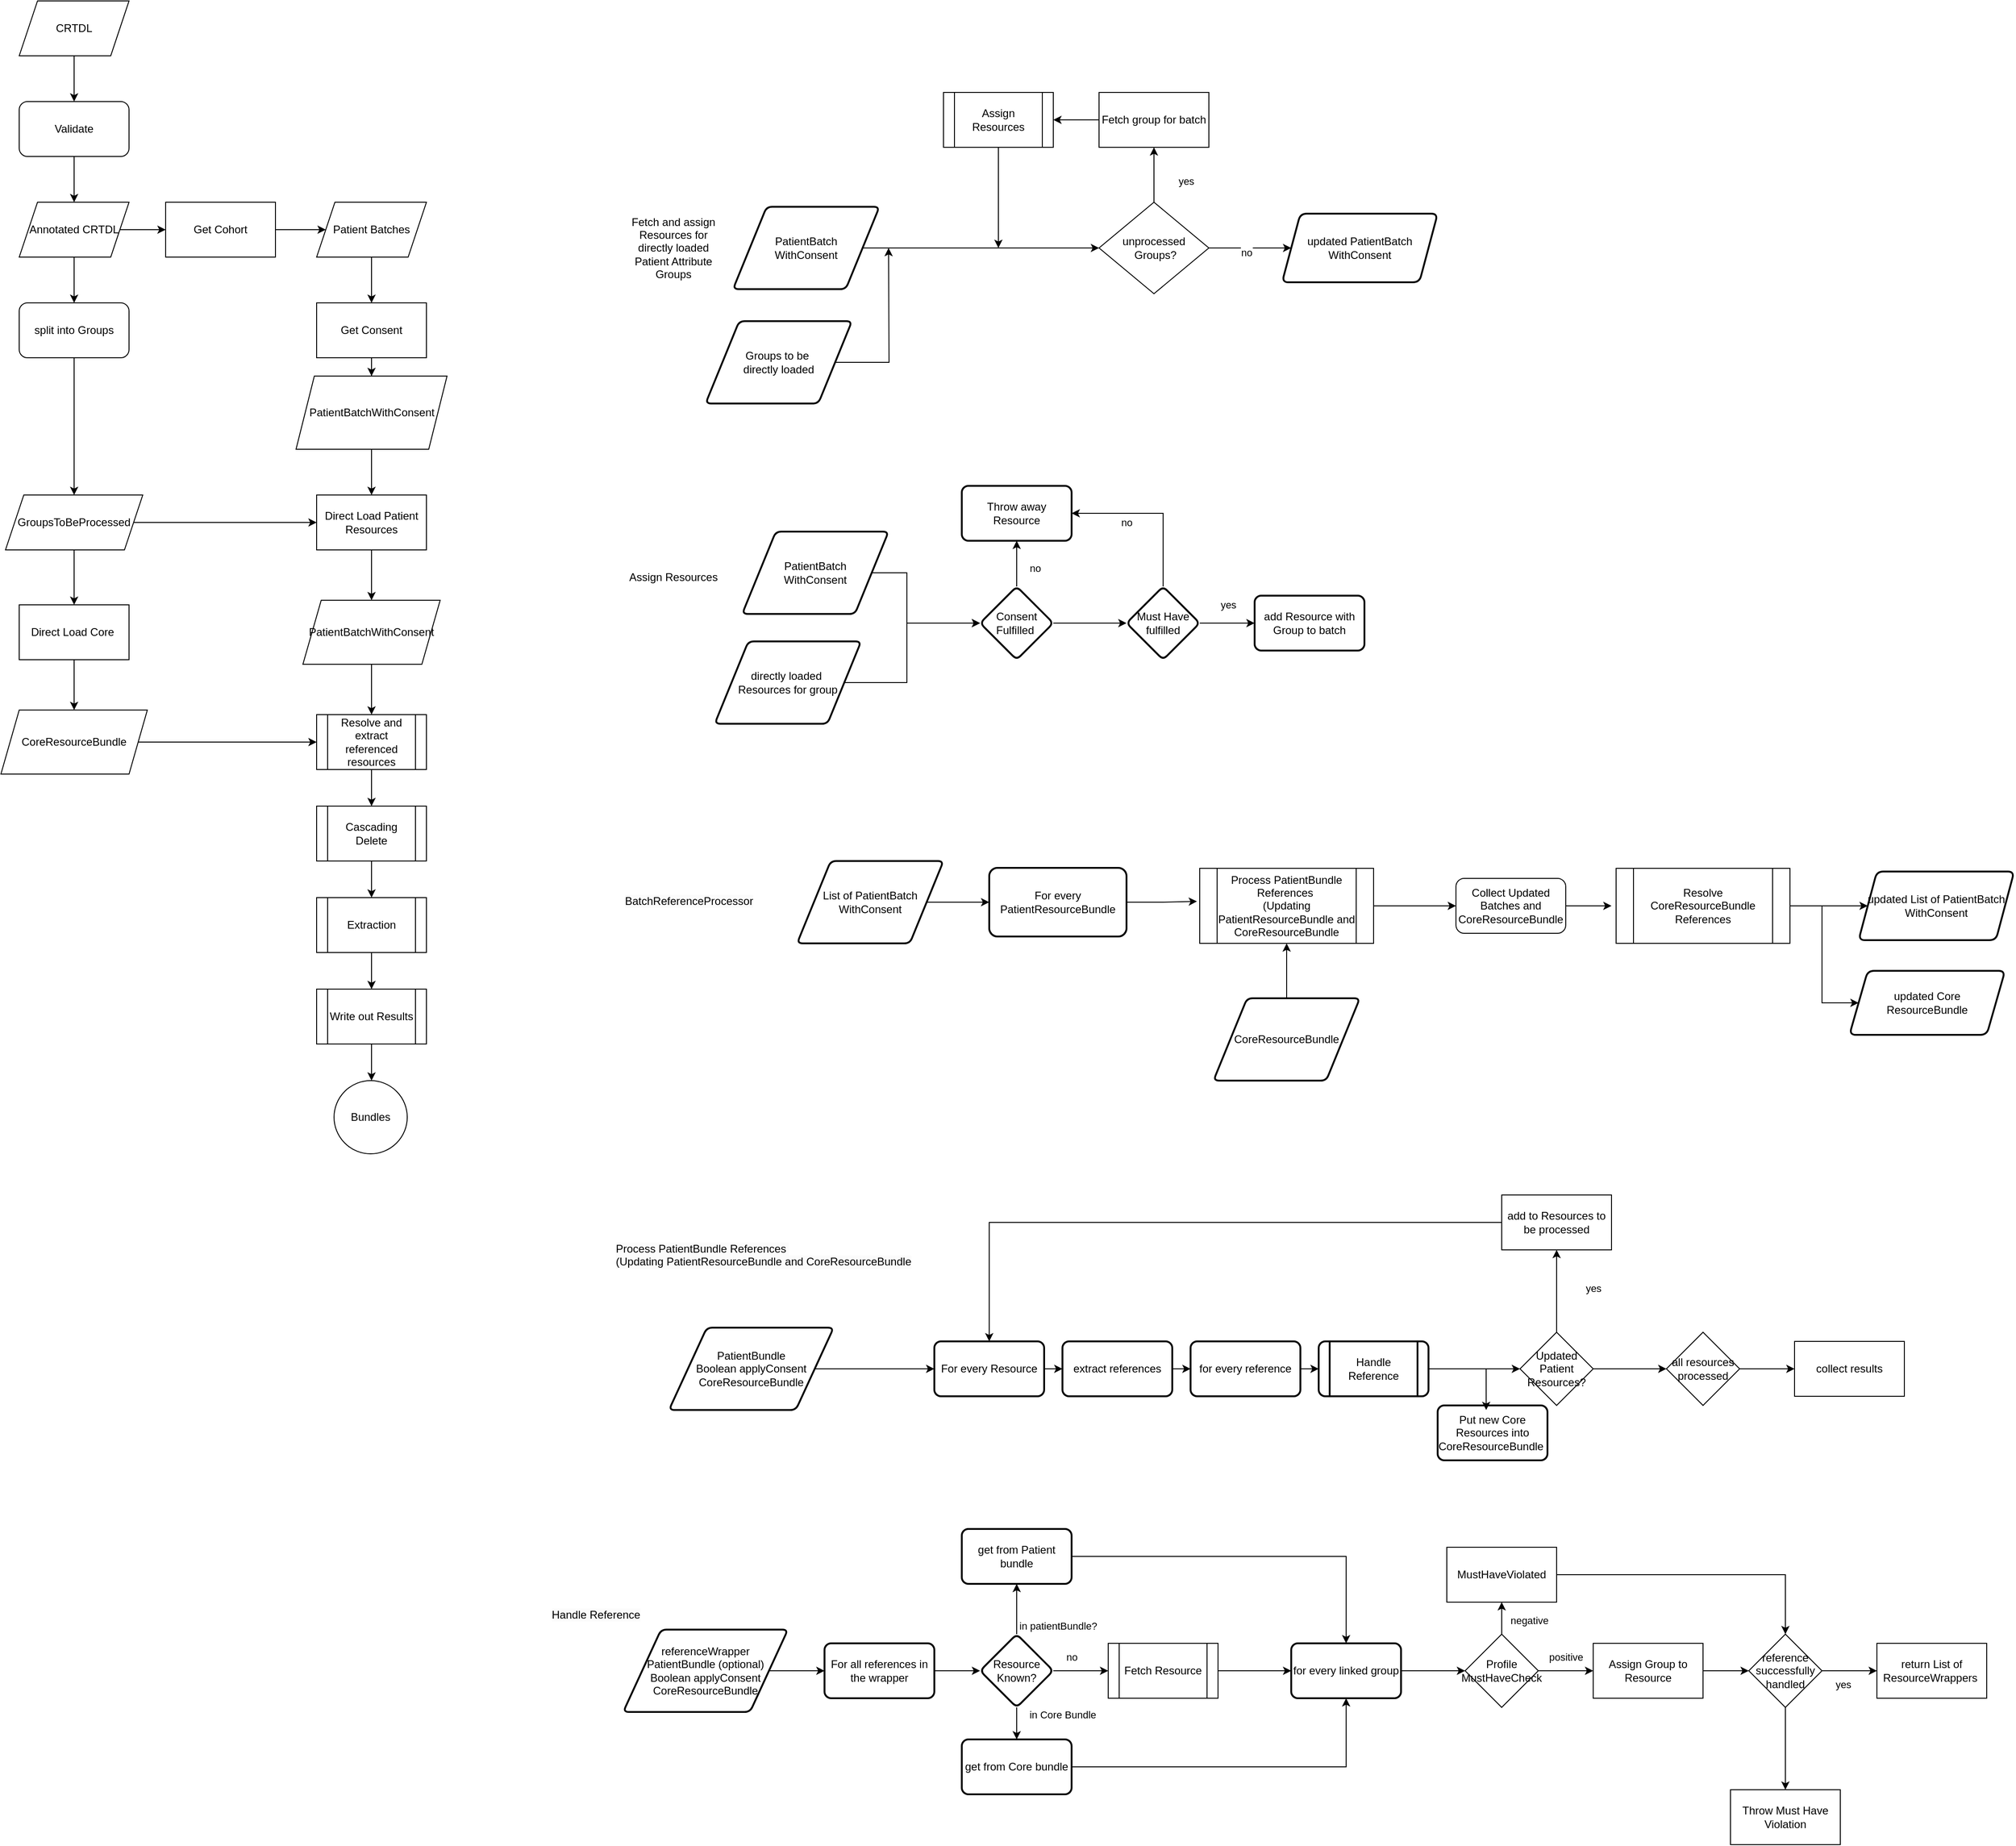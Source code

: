 <mxfile version="26.0.9">
  <diagram name="Page-1" id="rQ9JmWwxd0XCxTemWs2_">
    <mxGraphModel dx="2074" dy="1230" grid="1" gridSize="10" guides="1" tooltips="1" connect="1" arrows="1" fold="1" page="1" pageScale="1" pageWidth="850" pageHeight="1100" math="0" shadow="0">
      <root>
        <mxCell id="0" />
        <mxCell id="1" parent="0" />
        <mxCell id="4xT_OSYhyHWeqmXZpx4W-3" value="" style="edgeStyle=orthogonalEdgeStyle;rounded=0;orthogonalLoop=1;jettySize=auto;html=1;" parent="1" source="4xT_OSYhyHWeqmXZpx4W-1" target="4xT_OSYhyHWeqmXZpx4W-2" edge="1">
          <mxGeometry relative="1" as="geometry" />
        </mxCell>
        <mxCell id="4xT_OSYhyHWeqmXZpx4W-1" value="CRTDL" style="shape=parallelogram;perimeter=parallelogramPerimeter;whiteSpace=wrap;html=1;fixedSize=1;" parent="1" vertex="1">
          <mxGeometry x="190" y="130" width="120" height="60" as="geometry" />
        </mxCell>
        <mxCell id="4xT_OSYhyHWeqmXZpx4W-5" value="" style="edgeStyle=orthogonalEdgeStyle;rounded=0;orthogonalLoop=1;jettySize=auto;html=1;" parent="1" source="4xT_OSYhyHWeqmXZpx4W-2" target="4xT_OSYhyHWeqmXZpx4W-4" edge="1">
          <mxGeometry relative="1" as="geometry" />
        </mxCell>
        <mxCell id="4xT_OSYhyHWeqmXZpx4W-2" value="Validate" style="rounded=1;whiteSpace=wrap;html=1;" parent="1" vertex="1">
          <mxGeometry x="190" y="240" width="120" height="60" as="geometry" />
        </mxCell>
        <mxCell id="4xT_OSYhyHWeqmXZpx4W-7" value="" style="edgeStyle=orthogonalEdgeStyle;rounded=0;orthogonalLoop=1;jettySize=auto;html=1;" parent="1" source="4xT_OSYhyHWeqmXZpx4W-4" target="4xT_OSYhyHWeqmXZpx4W-6" edge="1">
          <mxGeometry relative="1" as="geometry" />
        </mxCell>
        <mxCell id="4xT_OSYhyHWeqmXZpx4W-18" value="" style="edgeStyle=orthogonalEdgeStyle;rounded=0;orthogonalLoop=1;jettySize=auto;html=1;" parent="1" source="4xT_OSYhyHWeqmXZpx4W-4" target="4xT_OSYhyHWeqmXZpx4W-17" edge="1">
          <mxGeometry relative="1" as="geometry" />
        </mxCell>
        <mxCell id="4xT_OSYhyHWeqmXZpx4W-4" value="Annotated CRTDL" style="shape=parallelogram;perimeter=parallelogramPerimeter;whiteSpace=wrap;html=1;fixedSize=1;" parent="1" vertex="1">
          <mxGeometry x="190" y="350" width="120" height="60" as="geometry" />
        </mxCell>
        <mxCell id="4xT_OSYhyHWeqmXZpx4W-9" value="" style="edgeStyle=orthogonalEdgeStyle;rounded=0;orthogonalLoop=1;jettySize=auto;html=1;" parent="1" source="4xT_OSYhyHWeqmXZpx4W-6" target="4xT_OSYhyHWeqmXZpx4W-8" edge="1">
          <mxGeometry relative="1" as="geometry" />
        </mxCell>
        <mxCell id="4xT_OSYhyHWeqmXZpx4W-6" value="split into Groups" style="rounded=1;whiteSpace=wrap;html=1;" parent="1" vertex="1">
          <mxGeometry x="190" y="460" width="120" height="60" as="geometry" />
        </mxCell>
        <mxCell id="4xT_OSYhyHWeqmXZpx4W-21" value="" style="edgeStyle=orthogonalEdgeStyle;rounded=0;orthogonalLoop=1;jettySize=auto;html=1;" parent="1" source="4xT_OSYhyHWeqmXZpx4W-8" target="4xT_OSYhyHWeqmXZpx4W-12" edge="1">
          <mxGeometry relative="1" as="geometry" />
        </mxCell>
        <mxCell id="4xT_OSYhyHWeqmXZpx4W-31" value="" style="edgeStyle=orthogonalEdgeStyle;rounded=0;orthogonalLoop=1;jettySize=auto;html=1;" parent="1" source="4xT_OSYhyHWeqmXZpx4W-8" target="4xT_OSYhyHWeqmXZpx4W-30" edge="1">
          <mxGeometry relative="1" as="geometry" />
        </mxCell>
        <mxCell id="4xT_OSYhyHWeqmXZpx4W-8" value="GroupsToBeProcessed" style="shape=parallelogram;perimeter=parallelogramPerimeter;whiteSpace=wrap;html=1;fixedSize=1;" parent="1" vertex="1">
          <mxGeometry x="175" y="670" width="150" height="60" as="geometry" />
        </mxCell>
        <mxCell id="4xT_OSYhyHWeqmXZpx4W-16" value="" style="edgeStyle=orthogonalEdgeStyle;rounded=0;orthogonalLoop=1;jettySize=auto;html=1;" parent="1" source="4xT_OSYhyHWeqmXZpx4W-12" target="4xT_OSYhyHWeqmXZpx4W-15" edge="1">
          <mxGeometry relative="1" as="geometry" />
        </mxCell>
        <mxCell id="4xT_OSYhyHWeqmXZpx4W-12" value="Direct Load Core&amp;nbsp;" style="rounded=0;whiteSpace=wrap;html=1;" parent="1" vertex="1">
          <mxGeometry x="190" y="790" width="120" height="60" as="geometry" />
        </mxCell>
        <mxCell id="lnOtOtBOv3MNs2cxyj5u-1" style="edgeStyle=orthogonalEdgeStyle;rounded=0;orthogonalLoop=1;jettySize=auto;html=1;entryX=0;entryY=0.5;entryDx=0;entryDy=0;" parent="1" source="4xT_OSYhyHWeqmXZpx4W-15" target="S8sVybLB9j99WlBHO61R-1" edge="1">
          <mxGeometry relative="1" as="geometry" />
        </mxCell>
        <mxCell id="4xT_OSYhyHWeqmXZpx4W-15" value="CoreResourceBundle" style="shape=parallelogram;perimeter=parallelogramPerimeter;whiteSpace=wrap;html=1;fixedSize=1;" parent="1" vertex="1">
          <mxGeometry x="170" y="905" width="160" height="70" as="geometry" />
        </mxCell>
        <mxCell id="4xT_OSYhyHWeqmXZpx4W-20" value="" style="edgeStyle=orthogonalEdgeStyle;rounded=0;orthogonalLoop=1;jettySize=auto;html=1;" parent="1" source="4xT_OSYhyHWeqmXZpx4W-17" target="4xT_OSYhyHWeqmXZpx4W-19" edge="1">
          <mxGeometry relative="1" as="geometry" />
        </mxCell>
        <mxCell id="4xT_OSYhyHWeqmXZpx4W-17" value="Get Cohort" style="whiteSpace=wrap;html=1;" parent="1" vertex="1">
          <mxGeometry x="350" y="350" width="120" height="60" as="geometry" />
        </mxCell>
        <mxCell id="4xT_OSYhyHWeqmXZpx4W-25" value="" style="edgeStyle=orthogonalEdgeStyle;rounded=0;orthogonalLoop=1;jettySize=auto;html=1;" parent="1" source="4xT_OSYhyHWeqmXZpx4W-19" target="4xT_OSYhyHWeqmXZpx4W-22" edge="1">
          <mxGeometry relative="1" as="geometry" />
        </mxCell>
        <mxCell id="4xT_OSYhyHWeqmXZpx4W-19" value="Patient Batches" style="shape=parallelogram;perimeter=parallelogramPerimeter;whiteSpace=wrap;html=1;fixedSize=1;" parent="1" vertex="1">
          <mxGeometry x="515" y="350" width="120" height="60" as="geometry" />
        </mxCell>
        <mxCell id="4xT_OSYhyHWeqmXZpx4W-29" value="" style="edgeStyle=orthogonalEdgeStyle;rounded=0;orthogonalLoop=1;jettySize=auto;html=1;" parent="1" source="4xT_OSYhyHWeqmXZpx4W-22" target="4xT_OSYhyHWeqmXZpx4W-28" edge="1">
          <mxGeometry relative="1" as="geometry" />
        </mxCell>
        <mxCell id="4xT_OSYhyHWeqmXZpx4W-22" value="Get Consent" style="whiteSpace=wrap;html=1;" parent="1" vertex="1">
          <mxGeometry x="515" y="460" width="120" height="60" as="geometry" />
        </mxCell>
        <mxCell id="4xT_OSYhyHWeqmXZpx4W-32" value="" style="edgeStyle=orthogonalEdgeStyle;rounded=0;orthogonalLoop=1;jettySize=auto;html=1;" parent="1" source="4xT_OSYhyHWeqmXZpx4W-28" target="4xT_OSYhyHWeqmXZpx4W-30" edge="1">
          <mxGeometry relative="1" as="geometry" />
        </mxCell>
        <mxCell id="4xT_OSYhyHWeqmXZpx4W-28" value="PatientBatchWithConsent" style="shape=parallelogram;perimeter=parallelogramPerimeter;whiteSpace=wrap;html=1;fixedSize=1;" parent="1" vertex="1">
          <mxGeometry x="492.5" y="540" width="165" height="80" as="geometry" />
        </mxCell>
        <mxCell id="4xT_OSYhyHWeqmXZpx4W-36" value="" style="edgeStyle=orthogonalEdgeStyle;rounded=0;orthogonalLoop=1;jettySize=auto;html=1;" parent="1" source="4xT_OSYhyHWeqmXZpx4W-30" target="4xT_OSYhyHWeqmXZpx4W-35" edge="1">
          <mxGeometry relative="1" as="geometry" />
        </mxCell>
        <mxCell id="4xT_OSYhyHWeqmXZpx4W-30" value="Direct Load Patient Resources" style="whiteSpace=wrap;html=1;" parent="1" vertex="1">
          <mxGeometry x="515" y="670" width="120" height="60" as="geometry" />
        </mxCell>
        <mxCell id="S8sVybLB9j99WlBHO61R-3" value="" style="edgeStyle=orthogonalEdgeStyle;rounded=0;orthogonalLoop=1;jettySize=auto;html=1;" parent="1" source="4xT_OSYhyHWeqmXZpx4W-35" target="S8sVybLB9j99WlBHO61R-1" edge="1">
          <mxGeometry relative="1" as="geometry" />
        </mxCell>
        <mxCell id="4xT_OSYhyHWeqmXZpx4W-35" value="PatientBatchWithConsent" style="shape=parallelogram;perimeter=parallelogramPerimeter;whiteSpace=wrap;html=1;fixedSize=1;" parent="1" vertex="1">
          <mxGeometry x="500" y="785" width="150" height="70" as="geometry" />
        </mxCell>
        <mxCell id="4xT_OSYhyHWeqmXZpx4W-49" value="" style="edgeStyle=orthogonalEdgeStyle;rounded=0;orthogonalLoop=1;jettySize=auto;html=1;" parent="1" source="4xT_OSYhyHWeqmXZpx4W-50" target="4xT_OSYhyHWeqmXZpx4W-52" edge="1">
          <mxGeometry relative="1" as="geometry" />
        </mxCell>
        <mxCell id="4xT_OSYhyHWeqmXZpx4W-50" value="Cascading Delete" style="shape=process;whiteSpace=wrap;html=1;backgroundOutline=1;" parent="1" vertex="1">
          <mxGeometry x="515" y="1010" width="120" height="60" as="geometry" />
        </mxCell>
        <mxCell id="4xT_OSYhyHWeqmXZpx4W-51" value="" style="edgeStyle=orthogonalEdgeStyle;rounded=0;orthogonalLoop=1;jettySize=auto;html=1;" parent="1" source="4xT_OSYhyHWeqmXZpx4W-52" target="4xT_OSYhyHWeqmXZpx4W-55" edge="1">
          <mxGeometry relative="1" as="geometry" />
        </mxCell>
        <mxCell id="4xT_OSYhyHWeqmXZpx4W-52" value="Extraction" style="shape=process;whiteSpace=wrap;html=1;backgroundOutline=1;" parent="1" vertex="1">
          <mxGeometry x="515" y="1110" width="120" height="60" as="geometry" />
        </mxCell>
        <mxCell id="4xT_OSYhyHWeqmXZpx4W-53" value="Bundles" style="ellipse;whiteSpace=wrap;html=1;" parent="1" vertex="1">
          <mxGeometry x="534.03" y="1310" width="80" height="80" as="geometry" />
        </mxCell>
        <mxCell id="4xT_OSYhyHWeqmXZpx4W-54" value="" style="edgeStyle=orthogonalEdgeStyle;rounded=0;orthogonalLoop=1;jettySize=auto;html=1;" parent="1" source="4xT_OSYhyHWeqmXZpx4W-55" edge="1">
          <mxGeometry relative="1" as="geometry">
            <mxPoint x="575" y="1310" as="targetPoint" />
          </mxGeometry>
        </mxCell>
        <mxCell id="4xT_OSYhyHWeqmXZpx4W-55" value="Write out Results" style="shape=process;whiteSpace=wrap;html=1;backgroundOutline=1;" parent="1" vertex="1">
          <mxGeometry x="515" y="1210" width="120" height="60" as="geometry" />
        </mxCell>
        <mxCell id="S8sVybLB9j99WlBHO61R-4" value="" style="edgeStyle=orthogonalEdgeStyle;rounded=0;orthogonalLoop=1;jettySize=auto;html=1;" parent="1" source="S8sVybLB9j99WlBHO61R-1" target="4xT_OSYhyHWeqmXZpx4W-50" edge="1">
          <mxGeometry relative="1" as="geometry" />
        </mxCell>
        <mxCell id="S8sVybLB9j99WlBHO61R-1" value="Resolve and extract referenced&lt;div&gt;resources&lt;/div&gt;" style="shape=process;whiteSpace=wrap;html=1;backgroundOutline=1;" parent="1" vertex="1">
          <mxGeometry x="515" y="910" width="120" height="60" as="geometry" />
        </mxCell>
        <mxCell id="S8sVybLB9j99WlBHO61R-18" value="" style="edgeStyle=orthogonalEdgeStyle;rounded=0;orthogonalLoop=1;jettySize=auto;html=1;entryX=0;entryY=0.5;entryDx=0;entryDy=0;" parent="1" source="S8sVybLB9j99WlBHO61R-19" target="S8sVybLB9j99WlBHO61R-34" edge="1">
          <mxGeometry relative="1" as="geometry">
            <mxPoint x="1175" y="400" as="targetPoint" />
          </mxGeometry>
        </mxCell>
        <mxCell id="S8sVybLB9j99WlBHO61R-19" value="PatientBatch&lt;div&gt;WithConsent&lt;br&gt;&lt;/div&gt;" style="shape=parallelogram;html=1;strokeWidth=2;perimeter=parallelogramPerimeter;whiteSpace=wrap;rounded=1;arcSize=12;size=0.23;" parent="1" vertex="1">
          <mxGeometry x="970" y="355" width="160" height="90" as="geometry" />
        </mxCell>
        <mxCell id="S8sVybLB9j99WlBHO61R-22" value="updated PatientBatch&lt;div&gt;WithConsent&lt;/div&gt;" style="shape=parallelogram;perimeter=parallelogramPerimeter;whiteSpace=wrap;html=1;fixedSize=1;rounded=1;arcSize=14;strokeWidth=2;" parent="1" vertex="1">
          <mxGeometry x="1570" y="362.5" width="170" height="75" as="geometry" />
        </mxCell>
        <mxCell id="S8sVybLB9j99WlBHO61R-24" value="Fetch and assign Resources for directly loaded Patient Attribute Groups" style="text;html=1;align=center;verticalAlign=middle;whiteSpace=wrap;rounded=0;" parent="1" vertex="1">
          <mxGeometry x="850" y="350" width="110" height="100" as="geometry" />
        </mxCell>
        <mxCell id="S8sVybLB9j99WlBHO61R-52" style="edgeStyle=orthogonalEdgeStyle;rounded=0;orthogonalLoop=1;jettySize=auto;html=1;" parent="1" source="S8sVybLB9j99WlBHO61R-32" edge="1">
          <mxGeometry relative="1" as="geometry">
            <mxPoint x="1140" y="400" as="targetPoint" />
          </mxGeometry>
        </mxCell>
        <mxCell id="S8sVybLB9j99WlBHO61R-32" value="Groups to be&amp;nbsp;&lt;div&gt;directly loaded&lt;/div&gt;" style="shape=parallelogram;html=1;strokeWidth=2;perimeter=parallelogramPerimeter;whiteSpace=wrap;rounded=1;arcSize=12;size=0.23;" parent="1" vertex="1">
          <mxGeometry x="940" y="480" width="160" height="90" as="geometry" />
        </mxCell>
        <mxCell id="S8sVybLB9j99WlBHO61R-40" value="" style="edgeStyle=orthogonalEdgeStyle;rounded=0;orthogonalLoop=1;jettySize=auto;html=1;entryX=0;entryY=0.5;entryDx=0;entryDy=0;" parent="1" source="S8sVybLB9j99WlBHO61R-34" target="S8sVybLB9j99WlBHO61R-22" edge="1">
          <mxGeometry relative="1" as="geometry">
            <mxPoint x="1530" y="400" as="targetPoint" />
          </mxGeometry>
        </mxCell>
        <mxCell id="S8sVybLB9j99WlBHO61R-41" value="no" style="edgeLabel;html=1;align=center;verticalAlign=middle;resizable=0;points=[];" parent="S8sVybLB9j99WlBHO61R-40" vertex="1" connectable="0">
          <mxGeometry x="-0.1" y="-5" relative="1" as="geometry">
            <mxPoint as="offset" />
          </mxGeometry>
        </mxCell>
        <mxCell id="S8sVybLB9j99WlBHO61R-43" value="" style="edgeStyle=orthogonalEdgeStyle;rounded=0;orthogonalLoop=1;jettySize=auto;html=1;" parent="1" source="S8sVybLB9j99WlBHO61R-34" target="S8sVybLB9j99WlBHO61R-42" edge="1">
          <mxGeometry relative="1" as="geometry" />
        </mxCell>
        <mxCell id="S8sVybLB9j99WlBHO61R-44" value="yes" style="edgeLabel;html=1;align=center;verticalAlign=middle;resizable=0;points=[];" parent="S8sVybLB9j99WlBHO61R-43" vertex="1" connectable="0">
          <mxGeometry x="-0.233" y="-1" relative="1" as="geometry">
            <mxPoint x="34" as="offset" />
          </mxGeometry>
        </mxCell>
        <mxCell id="S8sVybLB9j99WlBHO61R-34" value="unprocessed&lt;div&gt;&amp;nbsp;Groups?&lt;/div&gt;" style="rhombus;whiteSpace=wrap;html=1;" parent="1" vertex="1">
          <mxGeometry x="1370" y="350" width="120" height="100" as="geometry" />
        </mxCell>
        <mxCell id="S8sVybLB9j99WlBHO61R-50" value="" style="edgeStyle=orthogonalEdgeStyle;rounded=0;orthogonalLoop=1;jettySize=auto;html=1;" parent="1" source="S8sVybLB9j99WlBHO61R-42" target="S8sVybLB9j99WlBHO61R-49" edge="1">
          <mxGeometry relative="1" as="geometry" />
        </mxCell>
        <mxCell id="S8sVybLB9j99WlBHO61R-42" value="Fetch group for batch" style="rounded=0;whiteSpace=wrap;html=1;" parent="1" vertex="1">
          <mxGeometry x="1370" y="230" width="120" height="60" as="geometry" />
        </mxCell>
        <mxCell id="S8sVybLB9j99WlBHO61R-53" style="edgeStyle=orthogonalEdgeStyle;rounded=0;orthogonalLoop=1;jettySize=auto;html=1;" parent="1" source="S8sVybLB9j99WlBHO61R-49" edge="1">
          <mxGeometry relative="1" as="geometry">
            <mxPoint x="1260" y="400" as="targetPoint" />
          </mxGeometry>
        </mxCell>
        <mxCell id="S8sVybLB9j99WlBHO61R-49" value="Assign Resources" style="shape=process;whiteSpace=wrap;html=1;backgroundOutline=1;" parent="1" vertex="1">
          <mxGeometry x="1200" y="230" width="120" height="60" as="geometry" />
        </mxCell>
        <mxCell id="S8sVybLB9j99WlBHO61R-54" value="Assign Resources" style="text;html=1;align=center;verticalAlign=middle;whiteSpace=wrap;rounded=0;" parent="1" vertex="1">
          <mxGeometry x="850" y="710" width="110" height="100" as="geometry" />
        </mxCell>
        <mxCell id="S8sVybLB9j99WlBHO61R-63" style="edgeStyle=orthogonalEdgeStyle;rounded=0;orthogonalLoop=1;jettySize=auto;html=1;entryX=0;entryY=0.5;entryDx=0;entryDy=0;" parent="1" source="S8sVybLB9j99WlBHO61R-55" target="S8sVybLB9j99WlBHO61R-60" edge="1">
          <mxGeometry relative="1" as="geometry">
            <Array as="points">
              <mxPoint x="1160" y="755" />
              <mxPoint x="1160" y="810" />
            </Array>
          </mxGeometry>
        </mxCell>
        <mxCell id="S8sVybLB9j99WlBHO61R-55" value="PatientBatch&lt;div&gt;WithConsent&lt;br&gt;&lt;/div&gt;" style="shape=parallelogram;html=1;strokeWidth=2;perimeter=parallelogramPerimeter;whiteSpace=wrap;rounded=1;arcSize=12;size=0.23;" parent="1" vertex="1">
          <mxGeometry x="980" y="710" width="160" height="90" as="geometry" />
        </mxCell>
        <mxCell id="S8sVybLB9j99WlBHO61R-64" style="edgeStyle=orthogonalEdgeStyle;rounded=0;orthogonalLoop=1;jettySize=auto;html=1;entryX=0;entryY=0.5;entryDx=0;entryDy=0;" parent="1" source="S8sVybLB9j99WlBHO61R-56" target="S8sVybLB9j99WlBHO61R-60" edge="1">
          <mxGeometry relative="1" as="geometry">
            <Array as="points">
              <mxPoint x="1160" y="875" />
              <mxPoint x="1160" y="810" />
            </Array>
          </mxGeometry>
        </mxCell>
        <mxCell id="S8sVybLB9j99WlBHO61R-56" value="directly loaded&amp;nbsp;&lt;div&gt;Resources for group&lt;/div&gt;" style="shape=parallelogram;html=1;strokeWidth=2;perimeter=parallelogramPerimeter;whiteSpace=wrap;rounded=1;arcSize=12;size=0.23;" parent="1" vertex="1">
          <mxGeometry x="950" y="830" width="160" height="90" as="geometry" />
        </mxCell>
        <mxCell id="S8sVybLB9j99WlBHO61R-66" value="" style="edgeStyle=orthogonalEdgeStyle;rounded=0;orthogonalLoop=1;jettySize=auto;html=1;" parent="1" source="S8sVybLB9j99WlBHO61R-60" target="S8sVybLB9j99WlBHO61R-65" edge="1">
          <mxGeometry relative="1" as="geometry">
            <Array as="points">
              <mxPoint x="1280" y="740" />
              <mxPoint x="1280" y="740" />
            </Array>
          </mxGeometry>
        </mxCell>
        <mxCell id="S8sVybLB9j99WlBHO61R-69" value="no" style="edgeLabel;html=1;align=center;verticalAlign=middle;resizable=0;points=[];" parent="S8sVybLB9j99WlBHO61R-66" vertex="1" connectable="0">
          <mxGeometry x="0.2" y="3" relative="1" as="geometry">
            <mxPoint x="23" y="10" as="offset" />
          </mxGeometry>
        </mxCell>
        <mxCell id="S8sVybLB9j99WlBHO61R-68" value="" style="edgeStyle=orthogonalEdgeStyle;rounded=0;orthogonalLoop=1;jettySize=auto;html=1;" parent="1" source="S8sVybLB9j99WlBHO61R-60" target="S8sVybLB9j99WlBHO61R-67" edge="1">
          <mxGeometry relative="1" as="geometry" />
        </mxCell>
        <mxCell id="S8sVybLB9j99WlBHO61R-60" value="Consent Fulfilled&amp;nbsp;" style="rhombus;whiteSpace=wrap;html=1;strokeWidth=2;rounded=1;arcSize=12;" parent="1" vertex="1">
          <mxGeometry x="1240" y="770" width="80" height="80" as="geometry" />
        </mxCell>
        <mxCell id="S8sVybLB9j99WlBHO61R-65" value="Throw away Resource" style="whiteSpace=wrap;html=1;strokeWidth=2;rounded=1;arcSize=12;" parent="1" vertex="1">
          <mxGeometry x="1220" y="660" width="120" height="60" as="geometry" />
        </mxCell>
        <mxCell id="S8sVybLB9j99WlBHO61R-70" style="edgeStyle=orthogonalEdgeStyle;rounded=0;orthogonalLoop=1;jettySize=auto;html=1;entryX=1;entryY=0.5;entryDx=0;entryDy=0;" parent="1" source="S8sVybLB9j99WlBHO61R-67" target="S8sVybLB9j99WlBHO61R-65" edge="1">
          <mxGeometry relative="1" as="geometry">
            <Array as="points">
              <mxPoint x="1440" y="690" />
            </Array>
          </mxGeometry>
        </mxCell>
        <mxCell id="S8sVybLB9j99WlBHO61R-71" value="no" style="edgeLabel;html=1;align=center;verticalAlign=middle;resizable=0;points=[];" parent="S8sVybLB9j99WlBHO61R-70" vertex="1" connectable="0">
          <mxGeometry x="0.367" y="-2" relative="1" as="geometry">
            <mxPoint x="3" y="12" as="offset" />
          </mxGeometry>
        </mxCell>
        <mxCell id="S8sVybLB9j99WlBHO61R-73" value="" style="edgeStyle=orthogonalEdgeStyle;rounded=0;orthogonalLoop=1;jettySize=auto;html=1;" parent="1" source="S8sVybLB9j99WlBHO61R-67" target="S8sVybLB9j99WlBHO61R-72" edge="1">
          <mxGeometry relative="1" as="geometry" />
        </mxCell>
        <mxCell id="S8sVybLB9j99WlBHO61R-74" value="yes" style="edgeLabel;html=1;align=center;verticalAlign=middle;resizable=0;points=[];" parent="S8sVybLB9j99WlBHO61R-73" vertex="1" connectable="0">
          <mxGeometry x="0.039" relative="1" as="geometry">
            <mxPoint y="-20" as="offset" />
          </mxGeometry>
        </mxCell>
        <mxCell id="S8sVybLB9j99WlBHO61R-67" value="Must Have fulfilled" style="rhombus;whiteSpace=wrap;html=1;strokeWidth=2;rounded=1;arcSize=12;" parent="1" vertex="1">
          <mxGeometry x="1400" y="770" width="80" height="80" as="geometry" />
        </mxCell>
        <mxCell id="S8sVybLB9j99WlBHO61R-72" value="add Resource with Group to batch" style="whiteSpace=wrap;html=1;strokeWidth=2;rounded=1;arcSize=12;" parent="1" vertex="1">
          <mxGeometry x="1540" y="780" width="120" height="60" as="geometry" />
        </mxCell>
        <mxCell id="zs8xVPO66WnE017DUfmN-1" value="&lt;span style=&quot;color: rgb(0, 0, 0); font-family: Helvetica; font-size: 12px; font-style: normal; font-variant-ligatures: normal; font-variant-caps: normal; font-weight: 400; letter-spacing: normal; orphans: 2; text-align: center; text-indent: 0px; text-transform: none; widows: 2; word-spacing: 0px; -webkit-text-stroke-width: 0px; white-space: normal; background-color: rgb(251, 251, 251); text-decoration-thickness: initial; text-decoration-style: initial; text-decoration-color: initial; float: none; display: inline !important;&quot;&gt;BatchReferenceProcessor&lt;/span&gt;" style="text;whiteSpace=wrap;html=1;" vertex="1" parent="1">
          <mxGeometry x="850" y="1100" width="150" height="30" as="geometry" />
        </mxCell>
        <mxCell id="zs8xVPO66WnE017DUfmN-6" style="edgeStyle=orthogonalEdgeStyle;rounded=0;orthogonalLoop=1;jettySize=auto;html=1;" edge="1" parent="1" source="zs8xVPO66WnE017DUfmN-2" target="zs8xVPO66WnE017DUfmN-4">
          <mxGeometry relative="1" as="geometry" />
        </mxCell>
        <mxCell id="zs8xVPO66WnE017DUfmN-2" value="List of PatientBatch&lt;div&gt;WithConsent&lt;br&gt;&lt;/div&gt;" style="shape=parallelogram;html=1;strokeWidth=2;perimeter=parallelogramPerimeter;whiteSpace=wrap;rounded=1;arcSize=12;size=0.23;" vertex="1" parent="1">
          <mxGeometry x="1040" y="1070" width="160" height="90" as="geometry" />
        </mxCell>
        <mxCell id="zs8xVPO66WnE017DUfmN-11" style="edgeStyle=orthogonalEdgeStyle;rounded=0;orthogonalLoop=1;jettySize=auto;html=1;" edge="1" parent="1" source="zs8xVPO66WnE017DUfmN-3" target="zs8xVPO66WnE017DUfmN-9">
          <mxGeometry relative="1" as="geometry" />
        </mxCell>
        <mxCell id="zs8xVPO66WnE017DUfmN-3" value="&lt;div&gt;CoreResourceBundle&lt;/div&gt;" style="shape=parallelogram;html=1;strokeWidth=2;perimeter=parallelogramPerimeter;whiteSpace=wrap;rounded=1;arcSize=12;size=0.23;" vertex="1" parent="1">
          <mxGeometry x="1495" y="1220" width="160" height="90" as="geometry" />
        </mxCell>
        <mxCell id="zs8xVPO66WnE017DUfmN-4" value="For every PatientResourceBundle" style="whiteSpace=wrap;html=1;strokeWidth=2;rounded=1;arcSize=12;" vertex="1" parent="1">
          <mxGeometry x="1250" y="1077.5" width="150" height="75" as="geometry" />
        </mxCell>
        <mxCell id="zs8xVPO66WnE017DUfmN-13" style="edgeStyle=orthogonalEdgeStyle;rounded=0;orthogonalLoop=1;jettySize=auto;html=1;" edge="1" parent="1" source="zs8xVPO66WnE017DUfmN-9" target="zs8xVPO66WnE017DUfmN-12">
          <mxGeometry relative="1" as="geometry" />
        </mxCell>
        <mxCell id="zs8xVPO66WnE017DUfmN-9" value="Process PatientBundle References&amp;nbsp;&lt;div&gt;(Updating PatientResourceBundle and CoreResourceBundle&lt;/div&gt;" style="shape=process;whiteSpace=wrap;html=1;backgroundOutline=1;" vertex="1" parent="1">
          <mxGeometry x="1480" y="1078" width="190" height="82" as="geometry" />
        </mxCell>
        <mxCell id="zs8xVPO66WnE017DUfmN-10" style="edgeStyle=orthogonalEdgeStyle;rounded=0;orthogonalLoop=1;jettySize=auto;html=1;entryX=-0.016;entryY=0.441;entryDx=0;entryDy=0;entryPerimeter=0;" edge="1" parent="1" source="zs8xVPO66WnE017DUfmN-4" target="zs8xVPO66WnE017DUfmN-9">
          <mxGeometry relative="1" as="geometry" />
        </mxCell>
        <mxCell id="zs8xVPO66WnE017DUfmN-15" style="edgeStyle=orthogonalEdgeStyle;rounded=0;orthogonalLoop=1;jettySize=auto;html=1;" edge="1" parent="1" source="zs8xVPO66WnE017DUfmN-12">
          <mxGeometry relative="1" as="geometry">
            <mxPoint x="1930" y="1119" as="targetPoint" />
          </mxGeometry>
        </mxCell>
        <mxCell id="zs8xVPO66WnE017DUfmN-12" value="Collect Updated Batches and CoreResourceBundle" style="rounded=1;whiteSpace=wrap;html=1;" vertex="1" parent="1">
          <mxGeometry x="1760" y="1089" width="120" height="60" as="geometry" />
        </mxCell>
        <mxCell id="zs8xVPO66WnE017DUfmN-19" style="edgeStyle=orthogonalEdgeStyle;rounded=0;orthogonalLoop=1;jettySize=auto;html=1;" edge="1" parent="1" source="zs8xVPO66WnE017DUfmN-14" target="zs8xVPO66WnE017DUfmN-18">
          <mxGeometry relative="1" as="geometry" />
        </mxCell>
        <mxCell id="zs8xVPO66WnE017DUfmN-22" style="edgeStyle=orthogonalEdgeStyle;rounded=0;orthogonalLoop=1;jettySize=auto;html=1;" edge="1" parent="1" source="zs8xVPO66WnE017DUfmN-14" target="zs8xVPO66WnE017DUfmN-20">
          <mxGeometry relative="1" as="geometry">
            <Array as="points">
              <mxPoint x="2160" y="1119" />
              <mxPoint x="2160" y="1225" />
            </Array>
          </mxGeometry>
        </mxCell>
        <mxCell id="zs8xVPO66WnE017DUfmN-14" value="Resolve CoreResourceBundle&lt;div&gt;References&lt;/div&gt;" style="shape=process;whiteSpace=wrap;html=1;backgroundOutline=1;" vertex="1" parent="1">
          <mxGeometry x="1935" y="1078" width="190" height="82" as="geometry" />
        </mxCell>
        <mxCell id="zs8xVPO66WnE017DUfmN-18" value="updated List of PatientBatch&lt;div&gt;WithConsent&lt;/div&gt;" style="shape=parallelogram;perimeter=parallelogramPerimeter;whiteSpace=wrap;html=1;fixedSize=1;rounded=1;arcSize=14;strokeWidth=2;" vertex="1" parent="1">
          <mxGeometry x="2200" y="1081.5" width="170" height="75" as="geometry" />
        </mxCell>
        <mxCell id="zs8xVPO66WnE017DUfmN-20" value="updated Core&lt;div&gt;ResourceBundle&lt;/div&gt;" style="shape=parallelogram;perimeter=parallelogramPerimeter;whiteSpace=wrap;html=1;fixedSize=1;rounded=1;arcSize=14;strokeWidth=2;" vertex="1" parent="1">
          <mxGeometry x="2190" y="1190" width="170" height="70" as="geometry" />
        </mxCell>
        <mxCell id="zs8xVPO66WnE017DUfmN-23" value="&lt;span style=&quot;color: rgb(0, 0, 0); font-family: Helvetica; font-size: 12px; font-style: normal; font-variant-ligatures: normal; font-variant-caps: normal; font-weight: 400; letter-spacing: normal; orphans: 2; text-align: center; text-indent: 0px; text-transform: none; widows: 2; word-spacing: 0px; -webkit-text-stroke-width: 0px; white-space: normal; background-color: rgb(251, 251, 251); text-decoration-thickness: initial; text-decoration-style: initial; text-decoration-color: initial; float: none; display: inline !important;&quot;&gt;Process PatientBundle References&amp;nbsp;&lt;/span&gt;&lt;div style=&quot;forced-color-adjust: none; color: rgb(0, 0, 0); font-family: Helvetica; font-size: 12px; font-style: normal; font-variant-ligatures: normal; font-variant-caps: normal; font-weight: 400; letter-spacing: normal; orphans: 2; text-align: center; text-indent: 0px; text-transform: none; widows: 2; word-spacing: 0px; -webkit-text-stroke-width: 0px; white-space: normal; background-color: rgb(251, 251, 251); text-decoration-thickness: initial; text-decoration-style: initial; text-decoration-color: initial;&quot;&gt;(Updating PatientResourceBundle and CoreResourceBundle&lt;/div&gt;" style="text;whiteSpace=wrap;html=1;" vertex="1" parent="1">
          <mxGeometry x="840" y="1480" width="360" height="50" as="geometry" />
        </mxCell>
        <mxCell id="zs8xVPO66WnE017DUfmN-27" value="" style="edgeStyle=orthogonalEdgeStyle;rounded=0;orthogonalLoop=1;jettySize=auto;html=1;" edge="1" parent="1" source="zs8xVPO66WnE017DUfmN-24" target="zs8xVPO66WnE017DUfmN-26">
          <mxGeometry relative="1" as="geometry" />
        </mxCell>
        <mxCell id="zs8xVPO66WnE017DUfmN-24" value="&lt;div&gt;PatientBundle&lt;/div&gt;&lt;div&gt;Boolean applyConsent&lt;/div&gt;&lt;div&gt;CoreResourceBundle&lt;/div&gt;" style="shape=parallelogram;html=1;strokeWidth=2;perimeter=parallelogramPerimeter;whiteSpace=wrap;rounded=1;arcSize=12;size=0.23;" vertex="1" parent="1">
          <mxGeometry x="900" y="1580" width="180" height="90" as="geometry" />
        </mxCell>
        <mxCell id="zs8xVPO66WnE017DUfmN-56" value="" style="edgeStyle=orthogonalEdgeStyle;rounded=0;orthogonalLoop=1;jettySize=auto;html=1;" edge="1" parent="1" source="zs8xVPO66WnE017DUfmN-26" target="zs8xVPO66WnE017DUfmN-55">
          <mxGeometry relative="1" as="geometry" />
        </mxCell>
        <mxCell id="zs8xVPO66WnE017DUfmN-26" value="For every Resource" style="whiteSpace=wrap;html=1;strokeWidth=2;rounded=1;arcSize=12;" vertex="1" parent="1">
          <mxGeometry x="1190" y="1595" width="120" height="60" as="geometry" />
        </mxCell>
        <mxCell id="zs8xVPO66WnE017DUfmN-34" style="edgeStyle=orthogonalEdgeStyle;rounded=0;orthogonalLoop=1;jettySize=auto;html=1;entryX=0;entryY=0.5;entryDx=0;entryDy=0;" edge="1" parent="1" source="zs8xVPO66WnE017DUfmN-28" target="zs8xVPO66WnE017DUfmN-33">
          <mxGeometry relative="1" as="geometry" />
        </mxCell>
        <mxCell id="zs8xVPO66WnE017DUfmN-28" value="Handle Reference" style="shape=process;whiteSpace=wrap;html=1;backgroundOutline=1;strokeWidth=2;rounded=1;arcSize=12;" vertex="1" parent="1">
          <mxGeometry x="1610" y="1595" width="120" height="60" as="geometry" />
        </mxCell>
        <mxCell id="zs8xVPO66WnE017DUfmN-36" value="" style="edgeStyle=orthogonalEdgeStyle;rounded=0;orthogonalLoop=1;jettySize=auto;html=1;" edge="1" parent="1" source="zs8xVPO66WnE017DUfmN-33" target="zs8xVPO66WnE017DUfmN-35">
          <mxGeometry relative="1" as="geometry" />
        </mxCell>
        <mxCell id="zs8xVPO66WnE017DUfmN-38" value="yes" style="edgeLabel;html=1;align=center;verticalAlign=middle;resizable=0;points=[];" vertex="1" connectable="0" parent="zs8xVPO66WnE017DUfmN-36">
          <mxGeometry x="0.067" relative="1" as="geometry">
            <mxPoint x="40" as="offset" />
          </mxGeometry>
        </mxCell>
        <mxCell id="zs8xVPO66WnE017DUfmN-44" value="" style="edgeStyle=orthogonalEdgeStyle;rounded=0;orthogonalLoop=1;jettySize=auto;html=1;" edge="1" parent="1" source="zs8xVPO66WnE017DUfmN-33" target="zs8xVPO66WnE017DUfmN-43">
          <mxGeometry relative="1" as="geometry" />
        </mxCell>
        <mxCell id="zs8xVPO66WnE017DUfmN-33" value="Updated Patient Resources?" style="rhombus;whiteSpace=wrap;html=1;" vertex="1" parent="1">
          <mxGeometry x="1830" y="1585" width="80" height="80" as="geometry" />
        </mxCell>
        <mxCell id="zs8xVPO66WnE017DUfmN-37" style="edgeStyle=orthogonalEdgeStyle;rounded=0;orthogonalLoop=1;jettySize=auto;html=1;entryX=0.5;entryY=0;entryDx=0;entryDy=0;" edge="1" parent="1" source="zs8xVPO66WnE017DUfmN-35" target="zs8xVPO66WnE017DUfmN-26">
          <mxGeometry relative="1" as="geometry" />
        </mxCell>
        <mxCell id="zs8xVPO66WnE017DUfmN-35" value="add to Resources to be processed" style="whiteSpace=wrap;html=1;" vertex="1" parent="1">
          <mxGeometry x="1810" y="1435" width="120" height="60" as="geometry" />
        </mxCell>
        <mxCell id="zs8xVPO66WnE017DUfmN-46" value="" style="edgeStyle=orthogonalEdgeStyle;rounded=0;orthogonalLoop=1;jettySize=auto;html=1;" edge="1" parent="1" source="zs8xVPO66WnE017DUfmN-43" target="zs8xVPO66WnE017DUfmN-45">
          <mxGeometry relative="1" as="geometry" />
        </mxCell>
        <mxCell id="zs8xVPO66WnE017DUfmN-43" value="all resources processed" style="rhombus;whiteSpace=wrap;html=1;" vertex="1" parent="1">
          <mxGeometry x="1990" y="1585" width="80" height="80" as="geometry" />
        </mxCell>
        <mxCell id="zs8xVPO66WnE017DUfmN-45" value="collect results" style="whiteSpace=wrap;html=1;" vertex="1" parent="1">
          <mxGeometry x="2130" y="1595" width="120" height="60" as="geometry" />
        </mxCell>
        <mxCell id="zs8xVPO66WnE017DUfmN-50" value="Put new Core Resources into&lt;div&gt;CoreResourceBundle&amp;nbsp;&lt;/div&gt;" style="whiteSpace=wrap;html=1;strokeWidth=2;rounded=1;arcSize=12;" vertex="1" parent="1">
          <mxGeometry x="1740" y="1665" width="120" height="60" as="geometry" />
        </mxCell>
        <mxCell id="zs8xVPO66WnE017DUfmN-52" style="edgeStyle=orthogonalEdgeStyle;rounded=0;orthogonalLoop=1;jettySize=auto;html=1;entryX=0.442;entryY=0.083;entryDx=0;entryDy=0;entryPerimeter=0;" edge="1" parent="1" source="zs8xVPO66WnE017DUfmN-28" target="zs8xVPO66WnE017DUfmN-50">
          <mxGeometry relative="1" as="geometry" />
        </mxCell>
        <mxCell id="zs8xVPO66WnE017DUfmN-53" value="&lt;span style=&quot;color: rgb(0, 0, 0); font-family: Helvetica; font-size: 12px; font-style: normal; font-variant-ligatures: normal; font-variant-caps: normal; font-weight: 400; letter-spacing: normal; orphans: 2; text-align: center; text-indent: 0px; text-transform: none; widows: 2; word-spacing: 0px; -webkit-text-stroke-width: 0px; white-space: normal; background-color: rgb(251, 251, 251); text-decoration-thickness: initial; text-decoration-style: initial; text-decoration-color: initial; display: inline !important; float: none;&quot;&gt;Handle Reference&lt;/span&gt;" style="text;whiteSpace=wrap;html=1;" vertex="1" parent="1">
          <mxGeometry x="770" y="1880" width="130" height="40" as="geometry" />
        </mxCell>
        <mxCell id="zs8xVPO66WnE017DUfmN-76" value="" style="edgeStyle=orthogonalEdgeStyle;rounded=0;orthogonalLoop=1;jettySize=auto;html=1;" edge="1" parent="1" source="zs8xVPO66WnE017DUfmN-54" target="zs8xVPO66WnE017DUfmN-75">
          <mxGeometry relative="1" as="geometry" />
        </mxCell>
        <mxCell id="zs8xVPO66WnE017DUfmN-54" value="&lt;div&gt;referenceWrapper&lt;/div&gt;&lt;div&gt;PatientBundle (optional)&lt;/div&gt;&lt;div&gt;Boolean applyConsent&lt;/div&gt;&lt;div&gt;CoreResourceBundle&lt;/div&gt;" style="shape=parallelogram;html=1;strokeWidth=2;perimeter=parallelogramPerimeter;whiteSpace=wrap;rounded=1;arcSize=12;size=0.23;" vertex="1" parent="1">
          <mxGeometry x="850" y="1910" width="180" height="90" as="geometry" />
        </mxCell>
        <mxCell id="zs8xVPO66WnE017DUfmN-58" value="" style="edgeStyle=orthogonalEdgeStyle;rounded=0;orthogonalLoop=1;jettySize=auto;html=1;" edge="1" parent="1" source="zs8xVPO66WnE017DUfmN-55" target="zs8xVPO66WnE017DUfmN-57">
          <mxGeometry relative="1" as="geometry" />
        </mxCell>
        <mxCell id="zs8xVPO66WnE017DUfmN-55" value="extract references" style="whiteSpace=wrap;html=1;strokeWidth=2;rounded=1;arcSize=12;" vertex="1" parent="1">
          <mxGeometry x="1330" y="1595" width="120" height="60" as="geometry" />
        </mxCell>
        <mxCell id="zs8xVPO66WnE017DUfmN-59" style="edgeStyle=orthogonalEdgeStyle;rounded=0;orthogonalLoop=1;jettySize=auto;html=1;entryX=0;entryY=0.5;entryDx=0;entryDy=0;" edge="1" parent="1" source="zs8xVPO66WnE017DUfmN-57" target="zs8xVPO66WnE017DUfmN-28">
          <mxGeometry relative="1" as="geometry" />
        </mxCell>
        <mxCell id="zs8xVPO66WnE017DUfmN-57" value="for every reference" style="whiteSpace=wrap;html=1;strokeWidth=2;rounded=1;arcSize=12;" vertex="1" parent="1">
          <mxGeometry x="1470" y="1595" width="120" height="60" as="geometry" />
        </mxCell>
        <mxCell id="zs8xVPO66WnE017DUfmN-65" value="" style="edgeStyle=orthogonalEdgeStyle;rounded=0;orthogonalLoop=1;jettySize=auto;html=1;" edge="1" parent="1" source="zs8xVPO66WnE017DUfmN-62" target="zs8xVPO66WnE017DUfmN-64">
          <mxGeometry relative="1" as="geometry" />
        </mxCell>
        <mxCell id="zs8xVPO66WnE017DUfmN-66" value="in patientBundle?" style="edgeLabel;html=1;align=center;verticalAlign=middle;resizable=0;points=[];" vertex="1" connectable="0" parent="zs8xVPO66WnE017DUfmN-65">
          <mxGeometry x="-0.089" y="-2" relative="1" as="geometry">
            <mxPoint x="43" y="16" as="offset" />
          </mxGeometry>
        </mxCell>
        <mxCell id="zs8xVPO66WnE017DUfmN-68" value="" style="edgeStyle=orthogonalEdgeStyle;rounded=0;orthogonalLoop=1;jettySize=auto;html=1;" edge="1" parent="1" source="zs8xVPO66WnE017DUfmN-62" target="zs8xVPO66WnE017DUfmN-67">
          <mxGeometry relative="1" as="geometry" />
        </mxCell>
        <mxCell id="zs8xVPO66WnE017DUfmN-69" value="in Core Bundle" style="edgeLabel;html=1;align=center;verticalAlign=middle;resizable=0;points=[];" vertex="1" connectable="0" parent="zs8xVPO66WnE017DUfmN-68">
          <mxGeometry x="-0.644" y="1" relative="1" as="geometry">
            <mxPoint x="49" as="offset" />
          </mxGeometry>
        </mxCell>
        <mxCell id="zs8xVPO66WnE017DUfmN-72" value="" style="edgeStyle=orthogonalEdgeStyle;rounded=0;orthogonalLoop=1;jettySize=auto;html=1;entryX=0;entryY=0.5;entryDx=0;entryDy=0;" edge="1" parent="1" source="zs8xVPO66WnE017DUfmN-62" target="zs8xVPO66WnE017DUfmN-74">
          <mxGeometry relative="1" as="geometry">
            <mxPoint x="1370" y="1955" as="targetPoint" />
          </mxGeometry>
        </mxCell>
        <mxCell id="zs8xVPO66WnE017DUfmN-73" value="no" style="edgeLabel;html=1;align=center;verticalAlign=middle;resizable=0;points=[];" vertex="1" connectable="0" parent="zs8xVPO66WnE017DUfmN-72">
          <mxGeometry x="-0.433" y="3" relative="1" as="geometry">
            <mxPoint x="3" y="-12" as="offset" />
          </mxGeometry>
        </mxCell>
        <mxCell id="zs8xVPO66WnE017DUfmN-62" value="Resource Known?" style="rhombus;whiteSpace=wrap;html=1;strokeWidth=2;rounded=1;arcSize=12;" vertex="1" parent="1">
          <mxGeometry x="1240" y="1915" width="80" height="80" as="geometry" />
        </mxCell>
        <mxCell id="zs8xVPO66WnE017DUfmN-79" value="" style="edgeStyle=orthogonalEdgeStyle;rounded=0;orthogonalLoop=1;jettySize=auto;html=1;" edge="1" parent="1" source="zs8xVPO66WnE017DUfmN-64" target="zs8xVPO66WnE017DUfmN-78">
          <mxGeometry relative="1" as="geometry" />
        </mxCell>
        <mxCell id="zs8xVPO66WnE017DUfmN-64" value="get from Patient bundle" style="whiteSpace=wrap;html=1;strokeWidth=2;rounded=1;arcSize=12;" vertex="1" parent="1">
          <mxGeometry x="1220" y="1800" width="120" height="60" as="geometry" />
        </mxCell>
        <mxCell id="zs8xVPO66WnE017DUfmN-81" style="edgeStyle=orthogonalEdgeStyle;rounded=0;orthogonalLoop=1;jettySize=auto;html=1;entryX=0.5;entryY=1;entryDx=0;entryDy=0;" edge="1" parent="1" source="zs8xVPO66WnE017DUfmN-67" target="zs8xVPO66WnE017DUfmN-78">
          <mxGeometry relative="1" as="geometry" />
        </mxCell>
        <mxCell id="zs8xVPO66WnE017DUfmN-67" value="get from Core bundle" style="whiteSpace=wrap;html=1;strokeWidth=2;rounded=1;arcSize=12;" vertex="1" parent="1">
          <mxGeometry x="1220" y="2030" width="120" height="60" as="geometry" />
        </mxCell>
        <mxCell id="zs8xVPO66WnE017DUfmN-80" style="edgeStyle=orthogonalEdgeStyle;rounded=0;orthogonalLoop=1;jettySize=auto;html=1;" edge="1" parent="1" source="zs8xVPO66WnE017DUfmN-74" target="zs8xVPO66WnE017DUfmN-78">
          <mxGeometry relative="1" as="geometry" />
        </mxCell>
        <mxCell id="zs8xVPO66WnE017DUfmN-74" value="Fetch Resource" style="shape=process;whiteSpace=wrap;html=1;backgroundOutline=1;" vertex="1" parent="1">
          <mxGeometry x="1380" y="1925" width="120" height="60" as="geometry" />
        </mxCell>
        <mxCell id="zs8xVPO66WnE017DUfmN-77" value="" style="edgeStyle=orthogonalEdgeStyle;rounded=0;orthogonalLoop=1;jettySize=auto;html=1;" edge="1" parent="1" source="zs8xVPO66WnE017DUfmN-75" target="zs8xVPO66WnE017DUfmN-62">
          <mxGeometry relative="1" as="geometry" />
        </mxCell>
        <mxCell id="zs8xVPO66WnE017DUfmN-75" value="For all references in the wrapper" style="whiteSpace=wrap;html=1;strokeWidth=2;rounded=1;arcSize=12;" vertex="1" parent="1">
          <mxGeometry x="1070" y="1925" width="120" height="60" as="geometry" />
        </mxCell>
        <mxCell id="zs8xVPO66WnE017DUfmN-83" value="" style="edgeStyle=orthogonalEdgeStyle;rounded=0;orthogonalLoop=1;jettySize=auto;html=1;" edge="1" parent="1" source="zs8xVPO66WnE017DUfmN-78">
          <mxGeometry relative="1" as="geometry">
            <mxPoint x="1770" y="1955" as="targetPoint" />
          </mxGeometry>
        </mxCell>
        <mxCell id="zs8xVPO66WnE017DUfmN-78" value="for every linked group" style="whiteSpace=wrap;html=1;strokeWidth=2;rounded=1;arcSize=12;" vertex="1" parent="1">
          <mxGeometry x="1580" y="1925" width="120" height="60" as="geometry" />
        </mxCell>
        <mxCell id="zs8xVPO66WnE017DUfmN-86" value="" style="edgeStyle=orthogonalEdgeStyle;rounded=0;orthogonalLoop=1;jettySize=auto;html=1;" edge="1" parent="1" source="zs8xVPO66WnE017DUfmN-84" target="zs8xVPO66WnE017DUfmN-85">
          <mxGeometry relative="1" as="geometry" />
        </mxCell>
        <mxCell id="zs8xVPO66WnE017DUfmN-90" value="positive" style="edgeLabel;html=1;align=center;verticalAlign=middle;resizable=0;points=[];" vertex="1" connectable="0" parent="zs8xVPO66WnE017DUfmN-86">
          <mxGeometry x="-0.333" y="3" relative="1" as="geometry">
            <mxPoint x="10" y="-12" as="offset" />
          </mxGeometry>
        </mxCell>
        <mxCell id="zs8xVPO66WnE017DUfmN-88" value="" style="edgeStyle=orthogonalEdgeStyle;rounded=0;orthogonalLoop=1;jettySize=auto;html=1;" edge="1" parent="1" source="zs8xVPO66WnE017DUfmN-84" target="zs8xVPO66WnE017DUfmN-87">
          <mxGeometry relative="1" as="geometry" />
        </mxCell>
        <mxCell id="zs8xVPO66WnE017DUfmN-91" value="negative" style="edgeLabel;html=1;align=center;verticalAlign=middle;resizable=0;points=[];" vertex="1" connectable="0" parent="zs8xVPO66WnE017DUfmN-88">
          <mxGeometry x="-0.378" y="-4" relative="1" as="geometry">
            <mxPoint x="26" y="-1" as="offset" />
          </mxGeometry>
        </mxCell>
        <mxCell id="zs8xVPO66WnE017DUfmN-84" value="Profile&lt;div&gt;MustHaveCheck&lt;/div&gt;" style="rhombus;whiteSpace=wrap;html=1;" vertex="1" parent="1">
          <mxGeometry x="1770" y="1915" width="80" height="80" as="geometry" />
        </mxCell>
        <mxCell id="zs8xVPO66WnE017DUfmN-96" style="edgeStyle=orthogonalEdgeStyle;rounded=0;orthogonalLoop=1;jettySize=auto;html=1;" edge="1" parent="1" source="zs8xVPO66WnE017DUfmN-85" target="zs8xVPO66WnE017DUfmN-94">
          <mxGeometry relative="1" as="geometry" />
        </mxCell>
        <mxCell id="zs8xVPO66WnE017DUfmN-85" value="Assign Group to Resource" style="whiteSpace=wrap;html=1;" vertex="1" parent="1">
          <mxGeometry x="1910" y="1925" width="120" height="60" as="geometry" />
        </mxCell>
        <mxCell id="zs8xVPO66WnE017DUfmN-95" value="" style="edgeStyle=orthogonalEdgeStyle;rounded=0;orthogonalLoop=1;jettySize=auto;html=1;" edge="1" parent="1" source="zs8xVPO66WnE017DUfmN-87" target="zs8xVPO66WnE017DUfmN-94">
          <mxGeometry relative="1" as="geometry" />
        </mxCell>
        <mxCell id="zs8xVPO66WnE017DUfmN-87" value="MustHaveViolated" style="whiteSpace=wrap;html=1;" vertex="1" parent="1">
          <mxGeometry x="1750" y="1820" width="120" height="60" as="geometry" />
        </mxCell>
        <mxCell id="zs8xVPO66WnE017DUfmN-98" value="" style="edgeStyle=orthogonalEdgeStyle;rounded=0;orthogonalLoop=1;jettySize=auto;html=1;" edge="1" parent="1" source="zs8xVPO66WnE017DUfmN-94" target="zs8xVPO66WnE017DUfmN-97">
          <mxGeometry relative="1" as="geometry" />
        </mxCell>
        <mxCell id="zs8xVPO66WnE017DUfmN-99" value="yes" style="edgeLabel;html=1;align=center;verticalAlign=middle;resizable=0;points=[];" vertex="1" connectable="0" parent="zs8xVPO66WnE017DUfmN-98">
          <mxGeometry x="-0.233" y="-3" relative="1" as="geometry">
            <mxPoint y="12" as="offset" />
          </mxGeometry>
        </mxCell>
        <mxCell id="zs8xVPO66WnE017DUfmN-101" value="" style="edgeStyle=orthogonalEdgeStyle;rounded=0;orthogonalLoop=1;jettySize=auto;html=1;" edge="1" parent="1" source="zs8xVPO66WnE017DUfmN-94" target="zs8xVPO66WnE017DUfmN-100">
          <mxGeometry relative="1" as="geometry" />
        </mxCell>
        <mxCell id="zs8xVPO66WnE017DUfmN-94" value="reference successfully handled" style="rhombus;whiteSpace=wrap;html=1;" vertex="1" parent="1">
          <mxGeometry x="2080" y="1915" width="80" height="80" as="geometry" />
        </mxCell>
        <mxCell id="zs8xVPO66WnE017DUfmN-97" value="return List of ResourceWrappers&amp;nbsp;" style="whiteSpace=wrap;html=1;" vertex="1" parent="1">
          <mxGeometry x="2220" y="1925" width="120" height="60" as="geometry" />
        </mxCell>
        <mxCell id="zs8xVPO66WnE017DUfmN-100" value="Throw Must Have Violation" style="whiteSpace=wrap;html=1;" vertex="1" parent="1">
          <mxGeometry x="2060" y="2085" width="120" height="60" as="geometry" />
        </mxCell>
      </root>
    </mxGraphModel>
  </diagram>
</mxfile>
